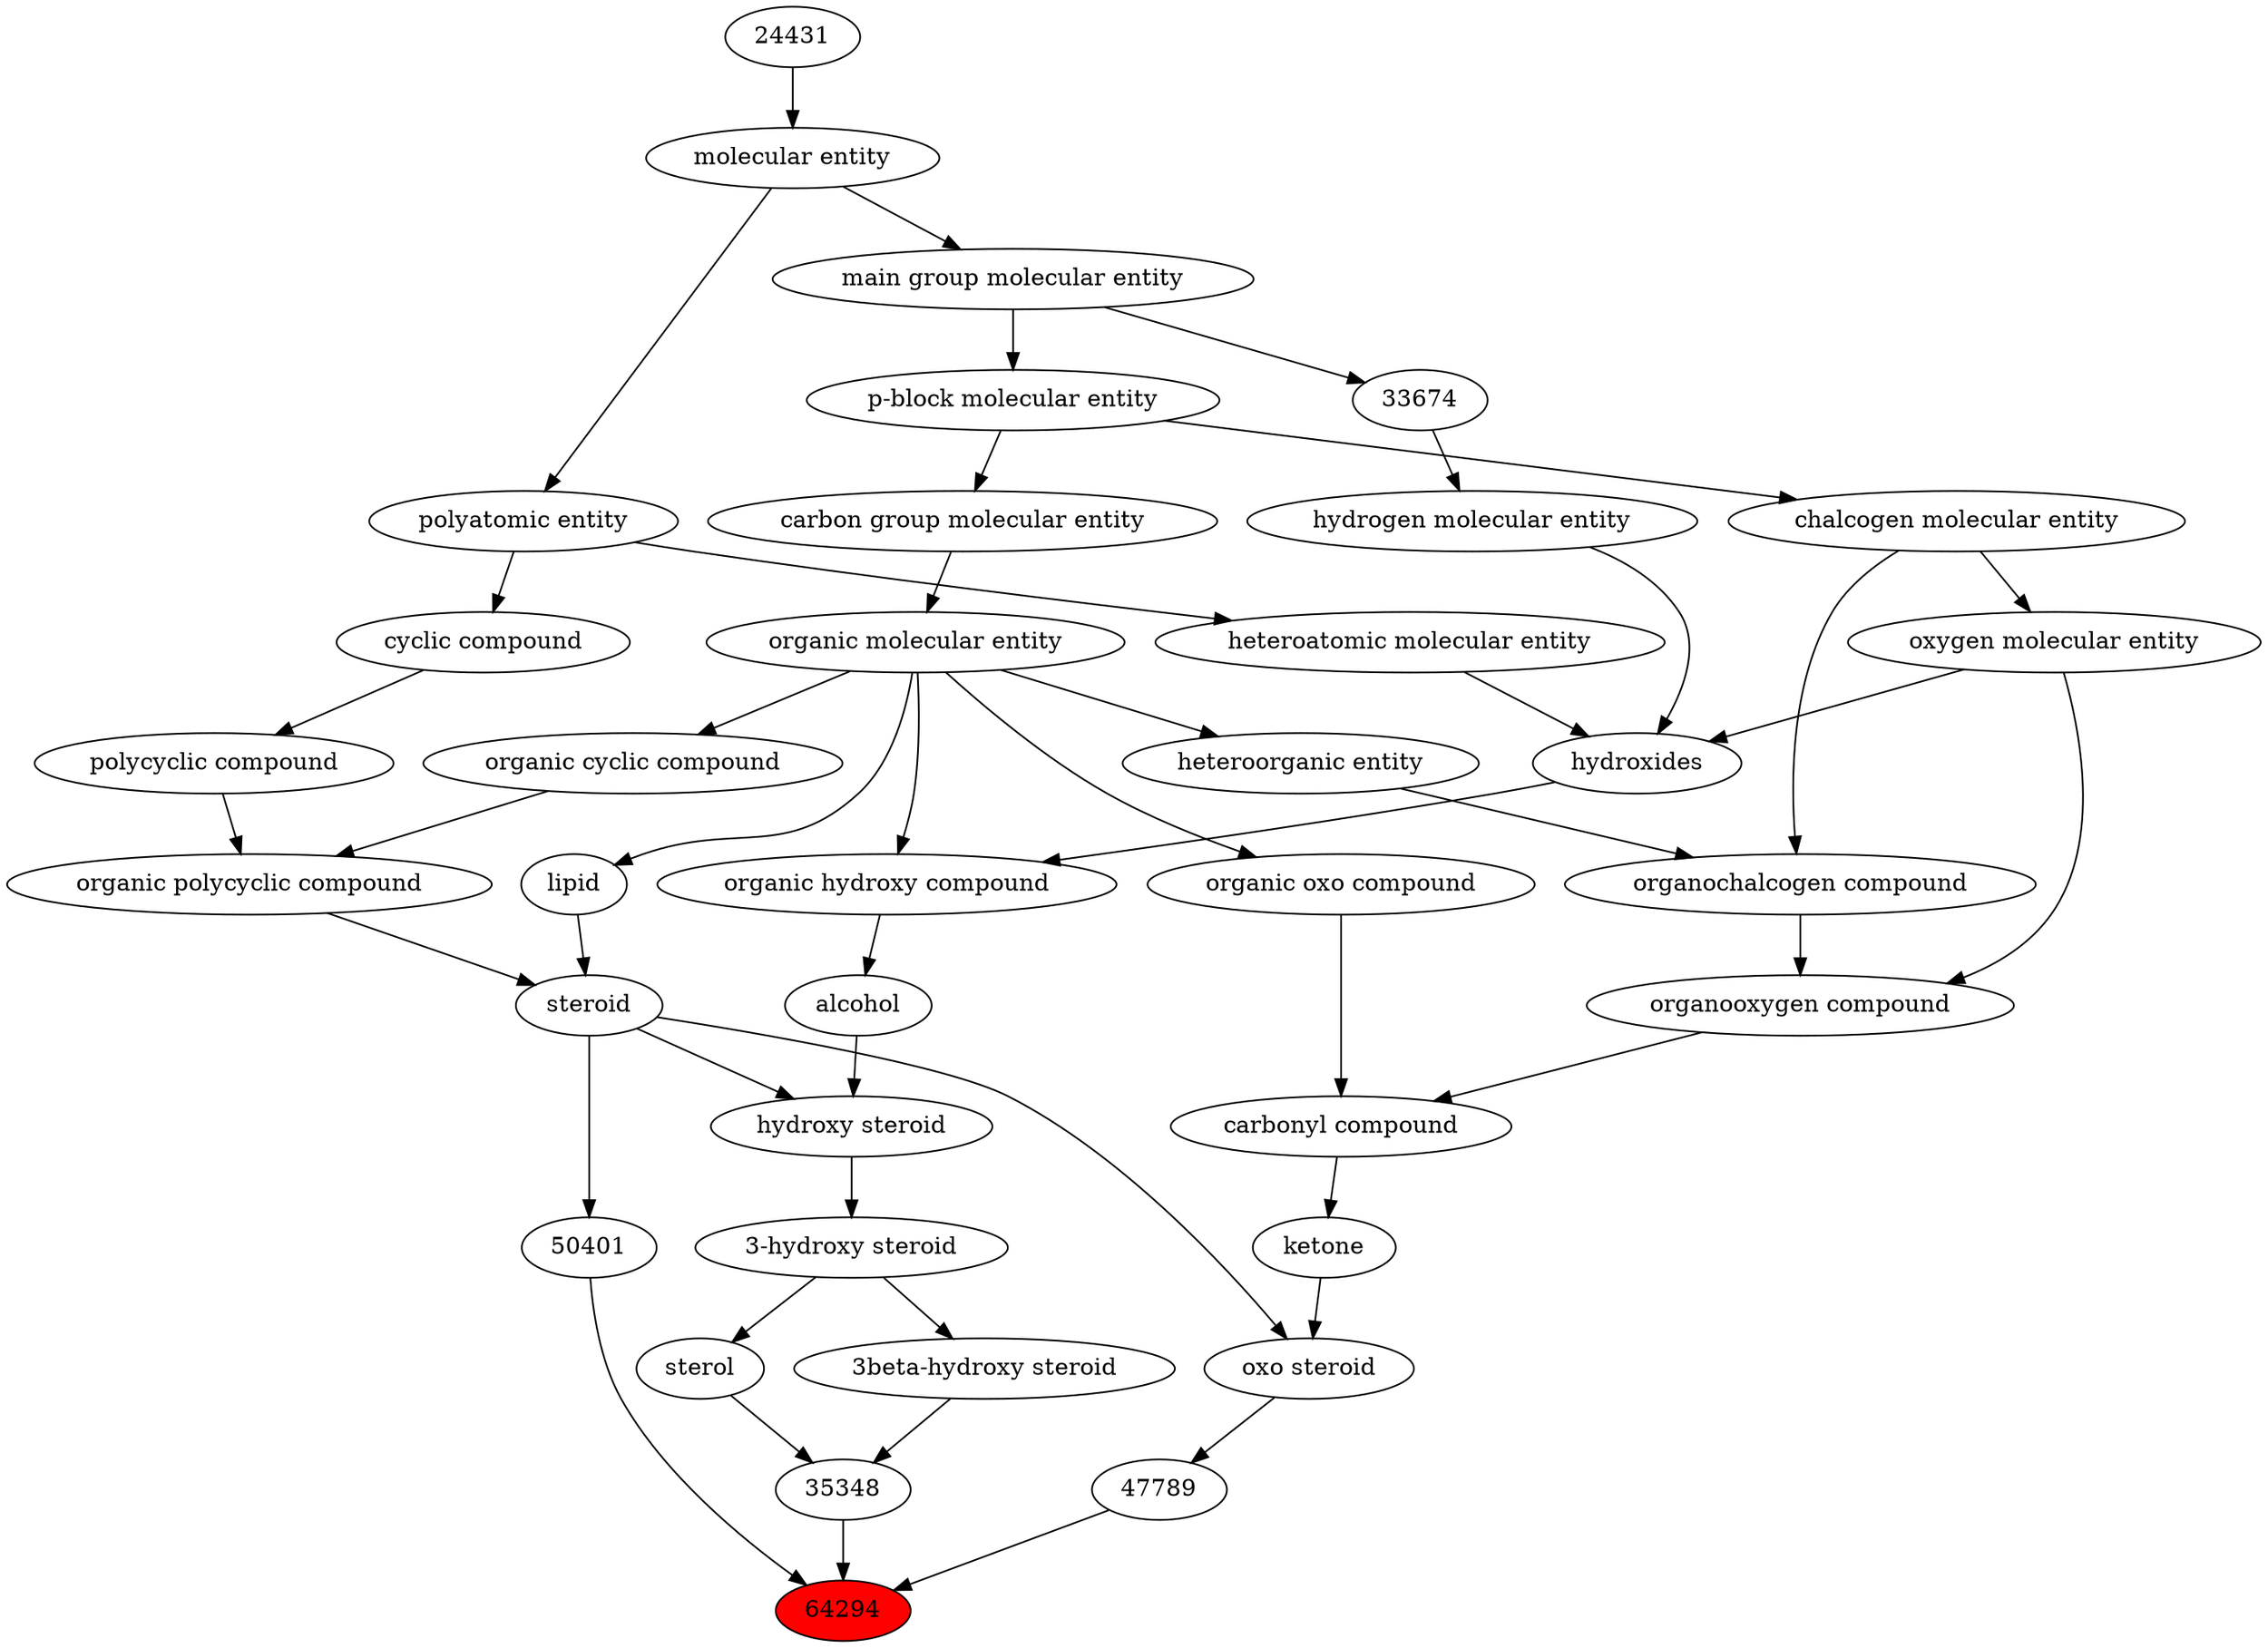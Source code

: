 digraph tree{ 
64294 [label="64294" fillcolor=red style=filled]
35348 -> 64294
50401 -> 64294
47789 -> 64294
35348 [label="35348"]
15889 -> 35348
36836 -> 35348
50401 [label="50401"]
35341 -> 50401
47789 [label="47789"]
35789 -> 47789
15889 [label="sterol"]
36834 -> 15889
36836 [label="3beta-hydroxy steroid"]
36834 -> 36836
35341 [label="steroid"]
51958 -> 35341
18059 -> 35341
35789 [label="oxo steroid"]
17087 -> 35789
35341 -> 35789
36834 [label="3-hydroxy steroid"]
35350 -> 36834
51958 [label="organic polycyclic compound"]
33832 -> 51958
33635 -> 51958
18059 [label="lipid"]
50860 -> 18059
17087 [label="ketone"]
36586 -> 17087
35350 [label="hydroxy steroid"]
30879 -> 35350
35341 -> 35350
33832 [label="organic cyclic compound"]
50860 -> 33832
33635 [label="polycyclic compound"]
33595 -> 33635
50860 [label="organic molecular entity"]
33582 -> 50860
36586 [label="carbonyl compound"]
36587 -> 36586
36963 -> 36586
30879 [label="alcohol"]
33822 -> 30879
33595 [label="cyclic compound"]
36357 -> 33595
33582 [label="carbon group molecular entity"]
33675 -> 33582
36587 [label="organic oxo compound"]
50860 -> 36587
36963 [label="organooxygen compound"]
36962 -> 36963
25806 -> 36963
33822 [label="organic hydroxy compound"]
24651 -> 33822
50860 -> 33822
36357 [label="polyatomic entity"]
23367 -> 36357
33675 [label="p-block molecular entity"]
33579 -> 33675
36962 [label="organochalcogen compound"]
33285 -> 36962
33304 -> 36962
25806 [label="oxygen molecular entity"]
33304 -> 25806
24651 [label="hydroxides"]
25806 -> 24651
33608 -> 24651
37577 -> 24651
23367 [label="molecular entity"]
24431 -> 23367
33579 [label="main group molecular entity"]
23367 -> 33579
33285 [label="heteroorganic entity"]
50860 -> 33285
33304 [label="chalcogen molecular entity"]
33675 -> 33304
33608 [label="hydrogen molecular entity"]
33674 -> 33608
37577 [label="heteroatomic molecular entity"]
36357 -> 37577
24431 [label="24431"]
33674 [label="33674"]
33579 -> 33674
}